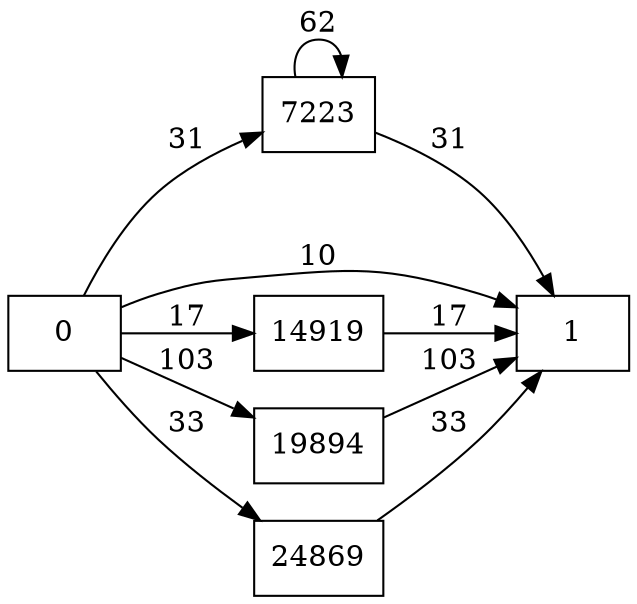 digraph {
	graph [rankdir=LR]
	node [shape=rectangle]
	7223 -> 7223 [label=62]
	7223 -> 1 [label=31]
	14919 -> 1 [label=17]
	19894 -> 1 [label=103]
	24869 -> 1 [label=33]
	0 -> 1 [label=10]
	0 -> 7223 [label=31]
	0 -> 14919 [label=17]
	0 -> 19894 [label=103]
	0 -> 24869 [label=33]
}
